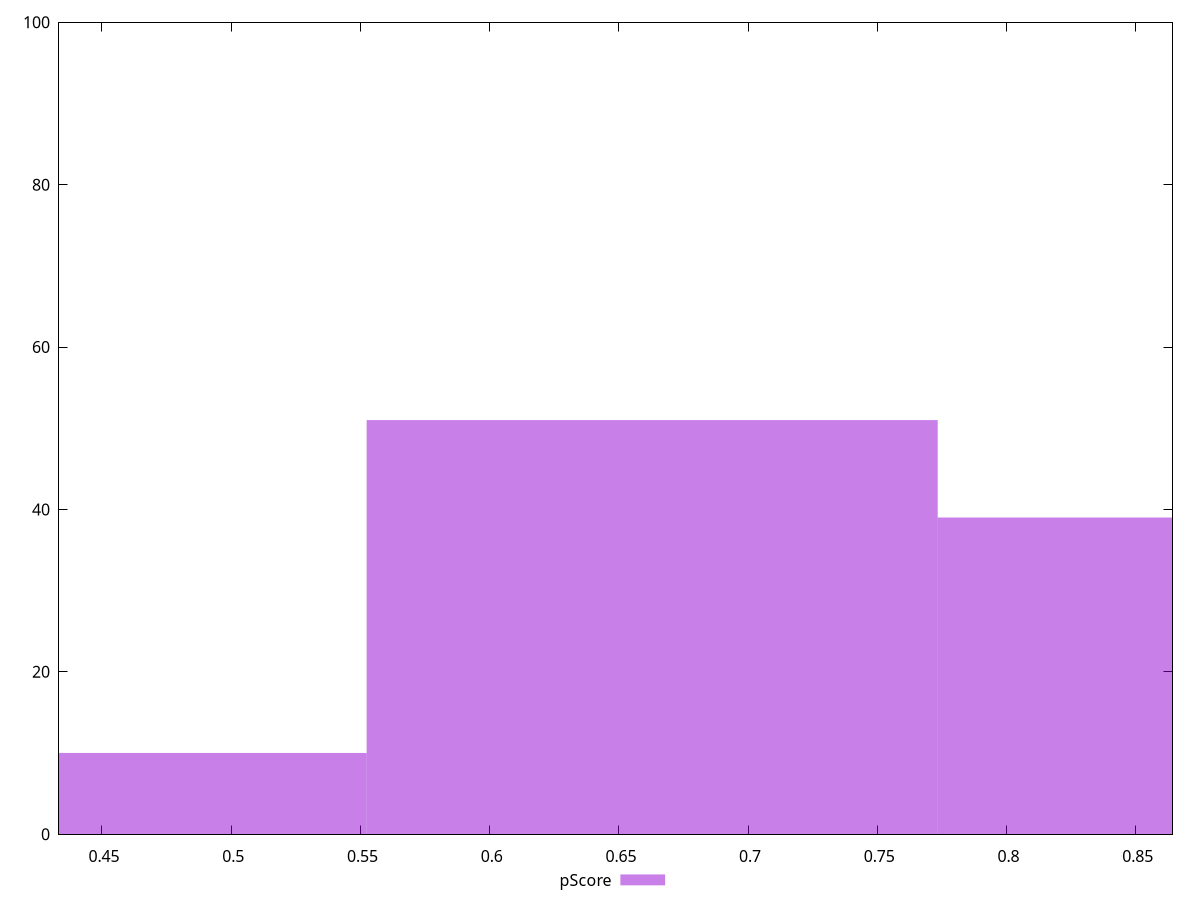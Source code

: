 reset

$pScore <<EOF
0.6628841185601264 51
0.44192274570675094 10
0.8838454914135019 39
EOF

set key outside below
set boxwidth 0.22096137285337547
set xrange [0.43337270366225433:0.8642062140396136]
set yrange [0:100]
set trange [0:100]
set style fill transparent solid 0.5 noborder
set terminal svg size 640, 490 enhanced background rgb 'white'
set output "report_00015_2021-02-09T16-11-33.973Z/first-meaningful-paint/samples/pages/pScore/histogram.svg"

plot $pScore title "pScore" with boxes

reset
